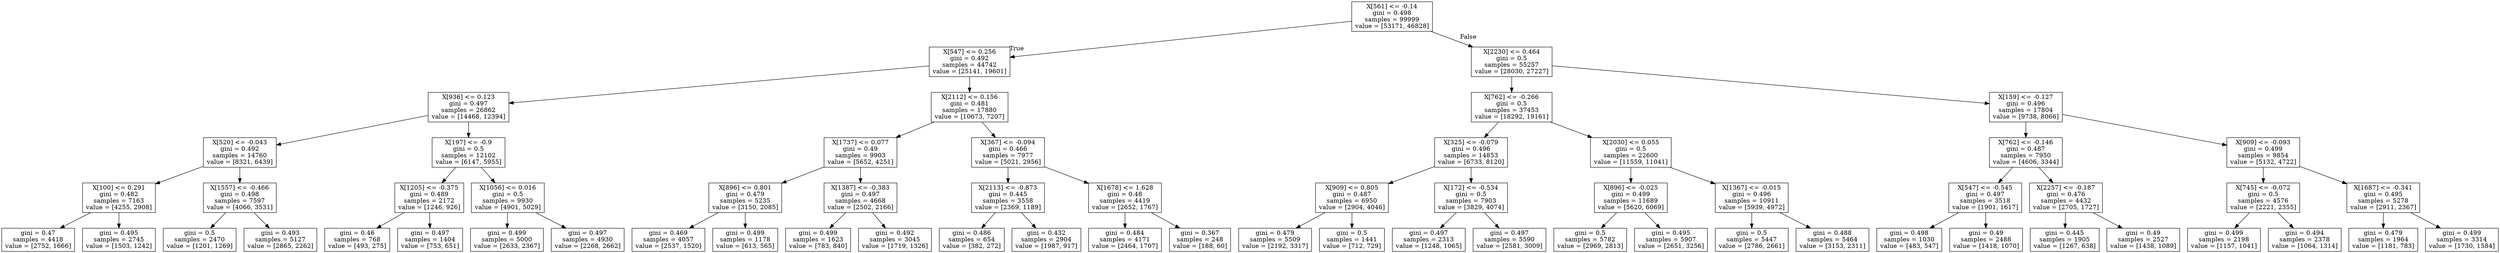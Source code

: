 digraph Tree {
node [shape=box] ;
0 [label="X[561] <= -0.14\ngini = 0.498\nsamples = 99999\nvalue = [53171, 46828]"] ;
1 [label="X[547] <= 0.256\ngini = 0.492\nsamples = 44742\nvalue = [25141, 19601]"] ;
0 -> 1 [labeldistance=2.5, labelangle=45, headlabel="True"] ;
2 [label="X[936] <= 0.123\ngini = 0.497\nsamples = 26862\nvalue = [14468, 12394]"] ;
1 -> 2 ;
3 [label="X[520] <= -0.043\ngini = 0.492\nsamples = 14760\nvalue = [8321, 6439]"] ;
2 -> 3 ;
4 [label="X[100] <= 0.291\ngini = 0.482\nsamples = 7163\nvalue = [4255, 2908]"] ;
3 -> 4 ;
5 [label="gini = 0.47\nsamples = 4418\nvalue = [2752, 1666]"] ;
4 -> 5 ;
6 [label="gini = 0.495\nsamples = 2745\nvalue = [1503, 1242]"] ;
4 -> 6 ;
7 [label="X[1557] <= -0.466\ngini = 0.498\nsamples = 7597\nvalue = [4066, 3531]"] ;
3 -> 7 ;
8 [label="gini = 0.5\nsamples = 2470\nvalue = [1201, 1269]"] ;
7 -> 8 ;
9 [label="gini = 0.493\nsamples = 5127\nvalue = [2865, 2262]"] ;
7 -> 9 ;
10 [label="X[197] <= -0.9\ngini = 0.5\nsamples = 12102\nvalue = [6147, 5955]"] ;
2 -> 10 ;
11 [label="X[1205] <= -0.375\ngini = 0.489\nsamples = 2172\nvalue = [1246, 926]"] ;
10 -> 11 ;
12 [label="gini = 0.46\nsamples = 768\nvalue = [493, 275]"] ;
11 -> 12 ;
13 [label="gini = 0.497\nsamples = 1404\nvalue = [753, 651]"] ;
11 -> 13 ;
14 [label="X[1056] <= 0.016\ngini = 0.5\nsamples = 9930\nvalue = [4901, 5029]"] ;
10 -> 14 ;
15 [label="gini = 0.499\nsamples = 5000\nvalue = [2633, 2367]"] ;
14 -> 15 ;
16 [label="gini = 0.497\nsamples = 4930\nvalue = [2268, 2662]"] ;
14 -> 16 ;
17 [label="X[2112] <= 0.156\ngini = 0.481\nsamples = 17880\nvalue = [10673, 7207]"] ;
1 -> 17 ;
18 [label="X[1737] <= 0.077\ngini = 0.49\nsamples = 9903\nvalue = [5652, 4251]"] ;
17 -> 18 ;
19 [label="X[896] <= 0.801\ngini = 0.479\nsamples = 5235\nvalue = [3150, 2085]"] ;
18 -> 19 ;
20 [label="gini = 0.469\nsamples = 4057\nvalue = [2537, 1520]"] ;
19 -> 20 ;
21 [label="gini = 0.499\nsamples = 1178\nvalue = [613, 565]"] ;
19 -> 21 ;
22 [label="X[1387] <= -0.383\ngini = 0.497\nsamples = 4668\nvalue = [2502, 2166]"] ;
18 -> 22 ;
23 [label="gini = 0.499\nsamples = 1623\nvalue = [783, 840]"] ;
22 -> 23 ;
24 [label="gini = 0.492\nsamples = 3045\nvalue = [1719, 1326]"] ;
22 -> 24 ;
25 [label="X[367] <= -0.094\ngini = 0.466\nsamples = 7977\nvalue = [5021, 2956]"] ;
17 -> 25 ;
26 [label="X[2113] <= -0.873\ngini = 0.445\nsamples = 3558\nvalue = [2369, 1189]"] ;
25 -> 26 ;
27 [label="gini = 0.486\nsamples = 654\nvalue = [382, 272]"] ;
26 -> 27 ;
28 [label="gini = 0.432\nsamples = 2904\nvalue = [1987, 917]"] ;
26 -> 28 ;
29 [label="X[1678] <= 1.628\ngini = 0.48\nsamples = 4419\nvalue = [2652, 1767]"] ;
25 -> 29 ;
30 [label="gini = 0.484\nsamples = 4171\nvalue = [2464, 1707]"] ;
29 -> 30 ;
31 [label="gini = 0.367\nsamples = 248\nvalue = [188, 60]"] ;
29 -> 31 ;
32 [label="X[2230] <= 0.464\ngini = 0.5\nsamples = 55257\nvalue = [28030, 27227]"] ;
0 -> 32 [labeldistance=2.5, labelangle=-45, headlabel="False"] ;
33 [label="X[762] <= -0.266\ngini = 0.5\nsamples = 37453\nvalue = [18292, 19161]"] ;
32 -> 33 ;
34 [label="X[325] <= -0.079\ngini = 0.496\nsamples = 14853\nvalue = [6733, 8120]"] ;
33 -> 34 ;
35 [label="X[909] <= 0.805\ngini = 0.487\nsamples = 6950\nvalue = [2904, 4046]"] ;
34 -> 35 ;
36 [label="gini = 0.479\nsamples = 5509\nvalue = [2192, 3317]"] ;
35 -> 36 ;
37 [label="gini = 0.5\nsamples = 1441\nvalue = [712, 729]"] ;
35 -> 37 ;
38 [label="X[172] <= -0.534\ngini = 0.5\nsamples = 7903\nvalue = [3829, 4074]"] ;
34 -> 38 ;
39 [label="gini = 0.497\nsamples = 2313\nvalue = [1248, 1065]"] ;
38 -> 39 ;
40 [label="gini = 0.497\nsamples = 5590\nvalue = [2581, 3009]"] ;
38 -> 40 ;
41 [label="X[2030] <= 0.055\ngini = 0.5\nsamples = 22600\nvalue = [11559, 11041]"] ;
33 -> 41 ;
42 [label="X[896] <= -0.025\ngini = 0.499\nsamples = 11689\nvalue = [5620, 6069]"] ;
41 -> 42 ;
43 [label="gini = 0.5\nsamples = 5782\nvalue = [2969, 2813]"] ;
42 -> 43 ;
44 [label="gini = 0.495\nsamples = 5907\nvalue = [2651, 3256]"] ;
42 -> 44 ;
45 [label="X[1367] <= -0.015\ngini = 0.496\nsamples = 10911\nvalue = [5939, 4972]"] ;
41 -> 45 ;
46 [label="gini = 0.5\nsamples = 5447\nvalue = [2786, 2661]"] ;
45 -> 46 ;
47 [label="gini = 0.488\nsamples = 5464\nvalue = [3153, 2311]"] ;
45 -> 47 ;
48 [label="X[159] <= -0.127\ngini = 0.496\nsamples = 17804\nvalue = [9738, 8066]"] ;
32 -> 48 ;
49 [label="X[762] <= -0.146\ngini = 0.487\nsamples = 7950\nvalue = [4606, 3344]"] ;
48 -> 49 ;
50 [label="X[547] <= -0.545\ngini = 0.497\nsamples = 3518\nvalue = [1901, 1617]"] ;
49 -> 50 ;
51 [label="gini = 0.498\nsamples = 1030\nvalue = [483, 547]"] ;
50 -> 51 ;
52 [label="gini = 0.49\nsamples = 2488\nvalue = [1418, 1070]"] ;
50 -> 52 ;
53 [label="X[2257] <= -0.187\ngini = 0.476\nsamples = 4432\nvalue = [2705, 1727]"] ;
49 -> 53 ;
54 [label="gini = 0.445\nsamples = 1905\nvalue = [1267, 638]"] ;
53 -> 54 ;
55 [label="gini = 0.49\nsamples = 2527\nvalue = [1438, 1089]"] ;
53 -> 55 ;
56 [label="X[909] <= -0.093\ngini = 0.499\nsamples = 9854\nvalue = [5132, 4722]"] ;
48 -> 56 ;
57 [label="X[745] <= -0.072\ngini = 0.5\nsamples = 4576\nvalue = [2221, 2355]"] ;
56 -> 57 ;
58 [label="gini = 0.499\nsamples = 2198\nvalue = [1157, 1041]"] ;
57 -> 58 ;
59 [label="gini = 0.494\nsamples = 2378\nvalue = [1064, 1314]"] ;
57 -> 59 ;
60 [label="X[1687] <= -0.341\ngini = 0.495\nsamples = 5278\nvalue = [2911, 2367]"] ;
56 -> 60 ;
61 [label="gini = 0.479\nsamples = 1964\nvalue = [1181, 783]"] ;
60 -> 61 ;
62 [label="gini = 0.499\nsamples = 3314\nvalue = [1730, 1584]"] ;
60 -> 62 ;
}